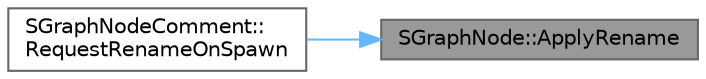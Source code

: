 digraph "SGraphNode::ApplyRename"
{
 // INTERACTIVE_SVG=YES
 // LATEX_PDF_SIZE
  bgcolor="transparent";
  edge [fontname=Helvetica,fontsize=10,labelfontname=Helvetica,labelfontsize=10];
  node [fontname=Helvetica,fontsize=10,shape=box,height=0.2,width=0.4];
  rankdir="RL";
  Node1 [id="Node000001",label="SGraphNode::ApplyRename",height=0.2,width=0.4,color="gray40", fillcolor="grey60", style="filled", fontcolor="black",tooltip="Sets node into rename state if supported."];
  Node1 -> Node2 [id="edge1_Node000001_Node000002",dir="back",color="steelblue1",style="solid",tooltip=" "];
  Node2 [id="Node000002",label="SGraphNodeComment::\lRequestRenameOnSpawn",height=0.2,width=0.4,color="grey40", fillcolor="white", style="filled",URL="$df/d42/classSGraphNodeComment.html#a6162edfb706a7d2908f443d35905971e",tooltip="Requests a rename when the node was initially spawned."];
}
